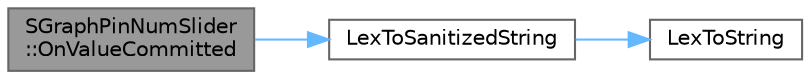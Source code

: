digraph "SGraphPinNumSlider::OnValueCommitted"
{
 // INTERACTIVE_SVG=YES
 // LATEX_PDF_SIZE
  bgcolor="transparent";
  edge [fontname=Helvetica,fontsize=10,labelfontname=Helvetica,labelfontsize=10];
  node [fontname=Helvetica,fontsize=10,shape=box,height=0.2,width=0.4];
  rankdir="LR";
  Node1 [id="Node000001",label="SGraphPinNumSlider\l::OnValueCommitted",height=0.2,width=0.4,color="gray40", fillcolor="grey60", style="filled", fontcolor="black",tooltip=" "];
  Node1 -> Node2 [id="edge1_Node000001_Node000002",color="steelblue1",style="solid",tooltip=" "];
  Node2 [id="Node000002",label="LexToSanitizedString",height=0.2,width=0.4,color="grey40", fillcolor="white", style="filled",URL="$d5/dba/UnrealString_8h.html#ae037d11baca5008d4fe5e5d115f52978",tooltip="Helper template to convert to sanitized strings."];
  Node2 -> Node3 [id="edge2_Node000002_Node000003",color="steelblue1",style="solid",tooltip=" "];
  Node3 [id="Node000003",label="LexToString",height=0.2,width=0.4,color="grey40", fillcolor="white", style="filled",URL="$d5/dba/UnrealString_8h.html#a27c5337b7077fa459c6ac7f083a8b871",tooltip="Convert numeric types to a string."];
}
